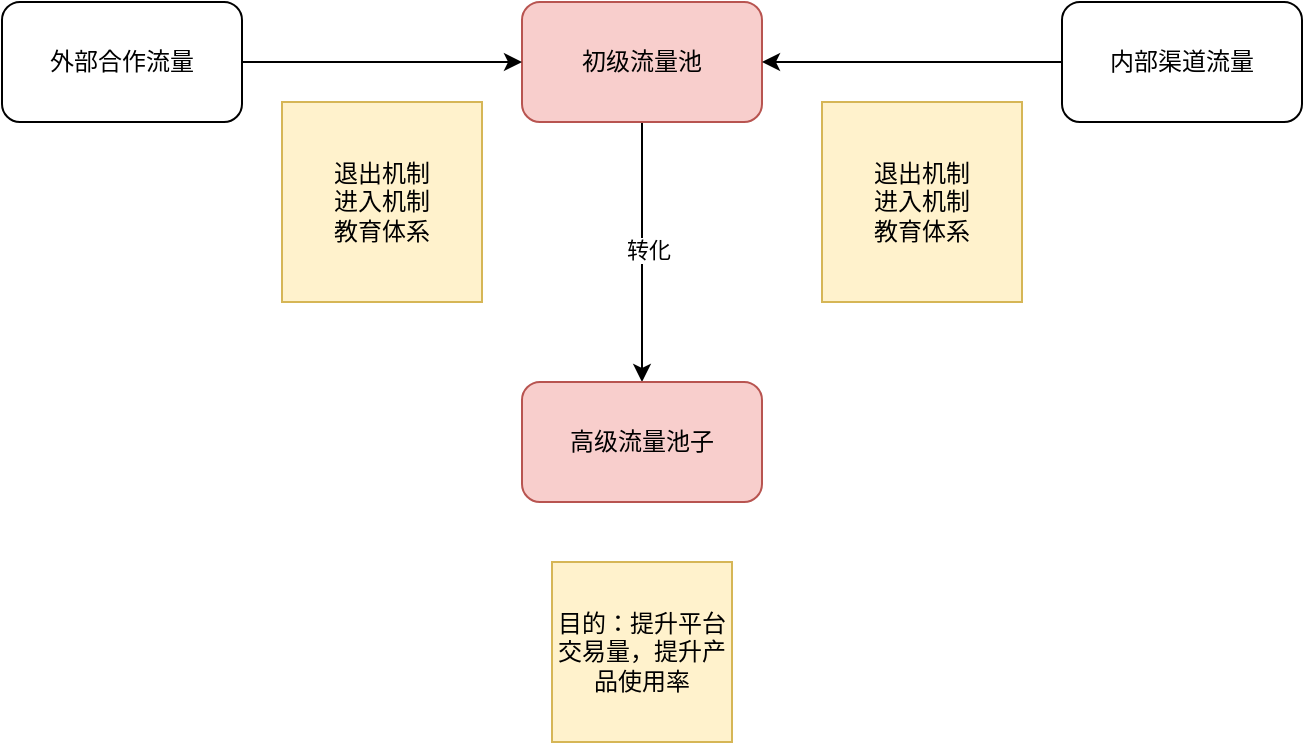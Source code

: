 <mxfile version="13.10.2" type="github">
  <diagram id="quC1iJzci4VbWghRzmbq" name="第 1 页">
    <mxGraphModel dx="946" dy="527" grid="1" gridSize="10" guides="1" tooltips="1" connect="1" arrows="1" fold="1" page="1" pageScale="1" pageWidth="827" pageHeight="1169" math="0" shadow="0">
      <root>
        <mxCell id="0" />
        <mxCell id="1" parent="0" />
        <mxCell id="65h7xfymiYvFM9uL6vc3-4" value="" style="edgeStyle=orthogonalEdgeStyle;rounded=0;orthogonalLoop=1;jettySize=auto;html=1;" edge="1" parent="1" source="65h7xfymiYvFM9uL6vc3-2" target="65h7xfymiYvFM9uL6vc3-3">
          <mxGeometry relative="1" as="geometry" />
        </mxCell>
        <mxCell id="65h7xfymiYvFM9uL6vc3-19" value="转化" style="edgeLabel;html=1;align=center;verticalAlign=middle;resizable=0;points=[];" vertex="1" connectable="0" parent="65h7xfymiYvFM9uL6vc3-4">
          <mxGeometry x="-0.013" y="3" relative="1" as="geometry">
            <mxPoint as="offset" />
          </mxGeometry>
        </mxCell>
        <mxCell id="65h7xfymiYvFM9uL6vc3-2" value="初级流量池" style="rounded=1;whiteSpace=wrap;html=1;fillColor=#f8cecc;strokeColor=#b85450;" vertex="1" parent="1">
          <mxGeometry x="310" y="120" width="120" height="60" as="geometry" />
        </mxCell>
        <mxCell id="65h7xfymiYvFM9uL6vc3-3" value="高级流量池子" style="whiteSpace=wrap;html=1;rounded=1;fillColor=#f8cecc;strokeColor=#b85450;" vertex="1" parent="1">
          <mxGeometry x="310" y="310" width="120" height="60" as="geometry" />
        </mxCell>
        <mxCell id="65h7xfymiYvFM9uL6vc3-7" value="退出机制&lt;br&gt;进入机制&lt;br&gt;教育体系" style="whiteSpace=wrap;html=1;aspect=fixed;fillColor=#fff2cc;strokeColor=#d6b656;" vertex="1" parent="1">
          <mxGeometry x="190" y="170" width="100" height="100" as="geometry" />
        </mxCell>
        <mxCell id="65h7xfymiYvFM9uL6vc3-13" value="" style="edgeStyle=orthogonalEdgeStyle;rounded=0;orthogonalLoop=1;jettySize=auto;html=1;entryX=1;entryY=0.5;entryDx=0;entryDy=0;" edge="1" parent="1" source="65h7xfymiYvFM9uL6vc3-12" target="65h7xfymiYvFM9uL6vc3-2">
          <mxGeometry relative="1" as="geometry">
            <mxPoint x="430" y="10" as="targetPoint" />
          </mxGeometry>
        </mxCell>
        <mxCell id="65h7xfymiYvFM9uL6vc3-18" style="edgeStyle=orthogonalEdgeStyle;rounded=0;orthogonalLoop=1;jettySize=auto;html=1;exitX=1;exitY=0.5;exitDx=0;exitDy=0;entryX=0;entryY=0.5;entryDx=0;entryDy=0;" edge="1" parent="1" source="65h7xfymiYvFM9uL6vc3-10" target="65h7xfymiYvFM9uL6vc3-2">
          <mxGeometry relative="1" as="geometry" />
        </mxCell>
        <mxCell id="65h7xfymiYvFM9uL6vc3-10" value="外部合作流量" style="whiteSpace=wrap;html=1;rounded=1;" vertex="1" parent="1">
          <mxGeometry x="50" y="120" width="120" height="60" as="geometry" />
        </mxCell>
        <mxCell id="65h7xfymiYvFM9uL6vc3-12" value="内部渠道流量" style="whiteSpace=wrap;html=1;rounded=1;" vertex="1" parent="1">
          <mxGeometry x="580" y="120" width="120" height="60" as="geometry" />
        </mxCell>
        <mxCell id="65h7xfymiYvFM9uL6vc3-20" value="退出机制&lt;br&gt;进入机制&lt;br&gt;教育体系" style="whiteSpace=wrap;html=1;aspect=fixed;fillColor=#fff2cc;strokeColor=#d6b656;" vertex="1" parent="1">
          <mxGeometry x="460" y="170" width="100" height="100" as="geometry" />
        </mxCell>
        <mxCell id="65h7xfymiYvFM9uL6vc3-21" value="目的：提升平台交易量，提升产品使用率" style="whiteSpace=wrap;html=1;aspect=fixed;fillColor=#fff2cc;strokeColor=#d6b656;" vertex="1" parent="1">
          <mxGeometry x="325" y="400" width="90" height="90" as="geometry" />
        </mxCell>
      </root>
    </mxGraphModel>
  </diagram>
</mxfile>
